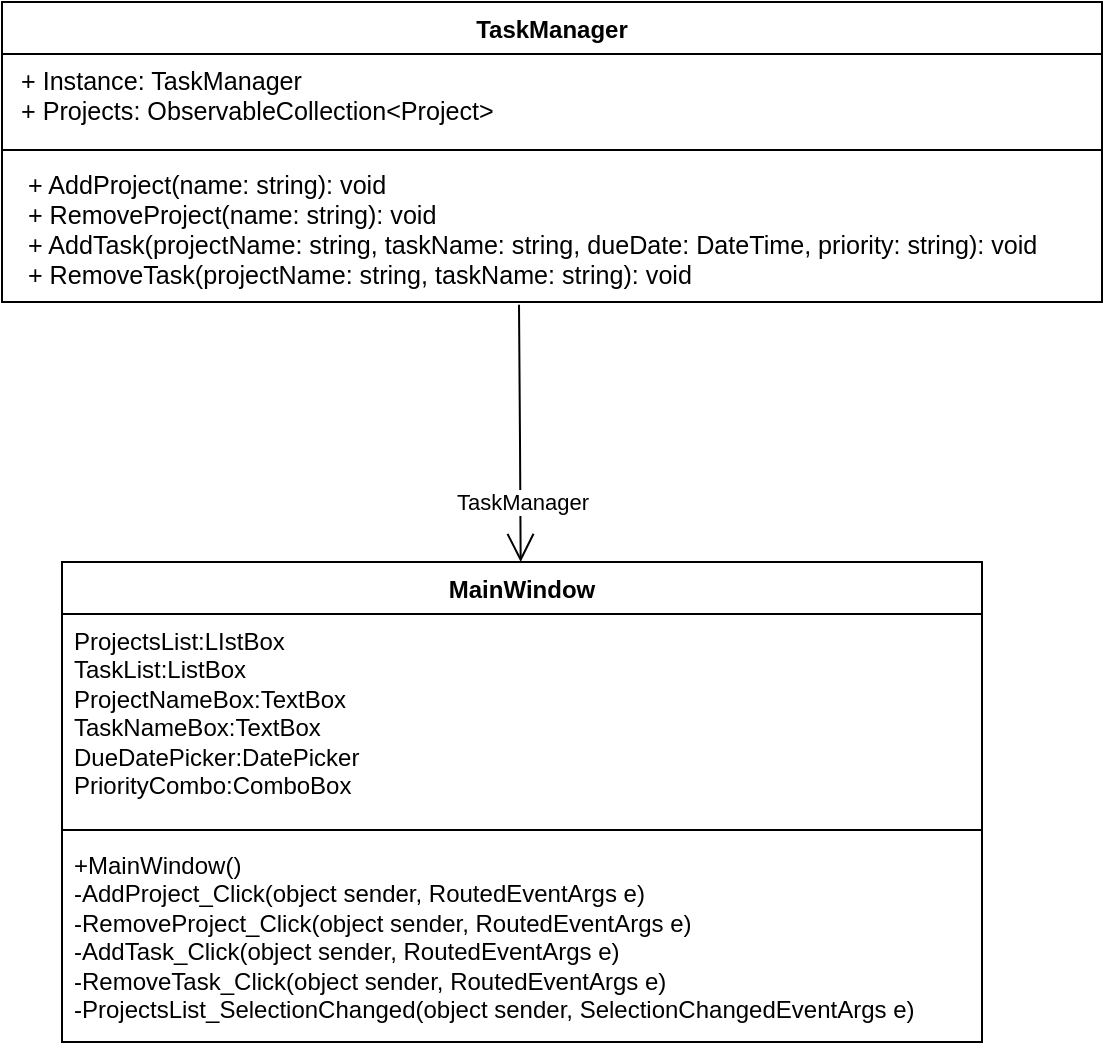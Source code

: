 <mxfile version="24.7.17">
  <diagram name="Страница — 1" id="2FZ5orQabk9qAPB0q3bC">
    <mxGraphModel dx="1195" dy="737" grid="1" gridSize="10" guides="1" tooltips="1" connect="1" arrows="1" fold="1" page="1" pageScale="1" pageWidth="1169" pageHeight="1654" math="0" shadow="0">
      <root>
        <mxCell id="0" />
        <mxCell id="1" parent="0" />
        <mxCell id="ndX3KLHFtpuB8M6XMM_t-3" value="TaskManager" style="swimlane;fontStyle=1;align=center;verticalAlign=top;childLayout=stackLayout;horizontal=1;startSize=26;horizontalStack=0;resizeParent=1;resizeParentMax=0;resizeLast=0;collapsible=1;marginBottom=0;whiteSpace=wrap;html=1;" vertex="1" parent="1">
          <mxGeometry x="460" y="70" width="550" height="150" as="geometry" />
        </mxCell>
        <mxCell id="ndX3KLHFtpuB8M6XMM_t-4" value="&lt;pre style=&quot;font-family: var(--ds-font-family-code); overflow: auto; padding: calc(var(--ds-md-zoom)*8px)calc(var(--ds-md-zoom)*12px); text-wrap: wrap; word-break: break-all; font-size: 12.573px; margin-top: 0px !important; margin-bottom: 0px !important;&quot;&gt; + Instance: TaskManager&lt;br&gt; + Projects: ObservableCollection&amp;lt;Project&amp;gt; &lt;/pre&gt;" style="text;strokeColor=none;fillColor=none;align=left;verticalAlign=top;spacingLeft=4;spacingRight=4;overflow=hidden;rotatable=0;points=[[0,0.5],[1,0.5]];portConstraint=eastwest;whiteSpace=wrap;html=1;" vertex="1" parent="ndX3KLHFtpuB8M6XMM_t-3">
          <mxGeometry y="26" width="550" height="44" as="geometry" />
        </mxCell>
        <mxCell id="ndX3KLHFtpuB8M6XMM_t-5" value="" style="line;strokeWidth=1;fillColor=none;align=left;verticalAlign=middle;spacingTop=-1;spacingLeft=3;spacingRight=3;rotatable=0;labelPosition=right;points=[];portConstraint=eastwest;strokeColor=inherit;" vertex="1" parent="ndX3KLHFtpuB8M6XMM_t-3">
          <mxGeometry y="70" width="550" height="8" as="geometry" />
        </mxCell>
        <mxCell id="ndX3KLHFtpuB8M6XMM_t-6" value="&lt;pre style=&quot;font-family: var(--ds-font-family-code); overflow: auto; padding: calc(var(--ds-md-zoom)*8px)calc(var(--ds-md-zoom)*12px); text-wrap: wrap; word-break: break-all; font-size: 12.573px; margin-top: 0px !important; margin-bottom: 0px !important;&quot;&gt;  + AddProject(name: string): void&lt;br&gt;  + RemoveProject(name: string): void&lt;br&gt;  + AddTask(projectName: string, taskName: string, dueDate: DateTime, priority: string): void&lt;br&gt;  + RemoveTask(projectName: string, taskName: string): void&lt;/pre&gt;" style="text;strokeColor=none;fillColor=none;align=left;verticalAlign=top;spacingLeft=4;spacingRight=4;overflow=hidden;rotatable=0;points=[[0,0.5],[1,0.5]];portConstraint=eastwest;whiteSpace=wrap;html=1;" vertex="1" parent="ndX3KLHFtpuB8M6XMM_t-3">
          <mxGeometry y="78" width="550" height="72" as="geometry" />
        </mxCell>
        <mxCell id="ndX3KLHFtpuB8M6XMM_t-7" value="MainWindow" style="swimlane;fontStyle=1;align=center;verticalAlign=top;childLayout=stackLayout;horizontal=1;startSize=26;horizontalStack=0;resizeParent=1;resizeParentMax=0;resizeLast=0;collapsible=1;marginBottom=0;whiteSpace=wrap;html=1;" vertex="1" parent="1">
          <mxGeometry x="490" y="350" width="460" height="240" as="geometry" />
        </mxCell>
        <mxCell id="ndX3KLHFtpuB8M6XMM_t-8" value="ProjectsList:LIstBox&lt;div&gt;TaskList:ListBox&lt;/div&gt;&lt;div&gt;ProjectNameBox:TextBox&lt;/div&gt;&lt;div&gt;TaskNameBox:TextBox&lt;/div&gt;&lt;div&gt;DueDatePicker:DatePicker&lt;/div&gt;&lt;div&gt;PriorityCombo:ComboBox&lt;/div&gt;" style="text;strokeColor=none;fillColor=none;align=left;verticalAlign=top;spacingLeft=4;spacingRight=4;overflow=hidden;rotatable=0;points=[[0,0.5],[1,0.5]];portConstraint=eastwest;whiteSpace=wrap;html=1;" vertex="1" parent="ndX3KLHFtpuB8M6XMM_t-7">
          <mxGeometry y="26" width="460" height="104" as="geometry" />
        </mxCell>
        <mxCell id="ndX3KLHFtpuB8M6XMM_t-9" value="" style="line;strokeWidth=1;fillColor=none;align=left;verticalAlign=middle;spacingTop=-1;spacingLeft=3;spacingRight=3;rotatable=0;labelPosition=right;points=[];portConstraint=eastwest;strokeColor=inherit;" vertex="1" parent="ndX3KLHFtpuB8M6XMM_t-7">
          <mxGeometry y="130" width="460" height="8" as="geometry" />
        </mxCell>
        <mxCell id="ndX3KLHFtpuB8M6XMM_t-10" value="+MainWindow()&lt;div&gt;-AddProject_Click(object sender, RoutedEventArgs e)&lt;/div&gt;&lt;div&gt;-RemoveProject_Click(object sender, RoutedEventArgs e)&lt;/div&gt;&lt;div&gt;-AddTask_Click(object sender, RoutedEventArgs e)&lt;/div&gt;&lt;div&gt;-RemoveTask_Click(object sender, RoutedEventArgs e)&lt;/div&gt;&lt;div&gt;-ProjectsList_SelectionChanged(object sender, SelectionChangedEventArgs e)&lt;/div&gt;" style="text;strokeColor=none;fillColor=none;align=left;verticalAlign=top;spacingLeft=4;spacingRight=4;overflow=hidden;rotatable=0;points=[[0,0.5],[1,0.5]];portConstraint=eastwest;whiteSpace=wrap;html=1;" vertex="1" parent="ndX3KLHFtpuB8M6XMM_t-7">
          <mxGeometry y="138" width="460" height="102" as="geometry" />
        </mxCell>
        <mxCell id="ndX3KLHFtpuB8M6XMM_t-11" value="" style="endArrow=open;endFill=1;endSize=12;html=1;rounded=0;exitX=0.47;exitY=1.019;exitDx=0;exitDy=0;exitPerimeter=0;" edge="1" parent="1" source="ndX3KLHFtpuB8M6XMM_t-6" target="ndX3KLHFtpuB8M6XMM_t-7">
          <mxGeometry width="160" relative="1" as="geometry">
            <mxPoint x="570" y="320" as="sourcePoint" />
            <mxPoint x="780" y="250" as="targetPoint" />
            <Array as="points">
              <mxPoint x="719" y="290" />
            </Array>
          </mxGeometry>
        </mxCell>
        <mxCell id="ndX3KLHFtpuB8M6XMM_t-12" value="&lt;div&gt;TaskManager&lt;/div&gt;" style="edgeLabel;html=1;align=center;verticalAlign=middle;resizable=0;points=[];" vertex="1" connectable="0" parent="ndX3KLHFtpuB8M6XMM_t-11">
          <mxGeometry x="0.282" y="1" relative="1" as="geometry">
            <mxPoint y="16" as="offset" />
          </mxGeometry>
        </mxCell>
      </root>
    </mxGraphModel>
  </diagram>
</mxfile>
